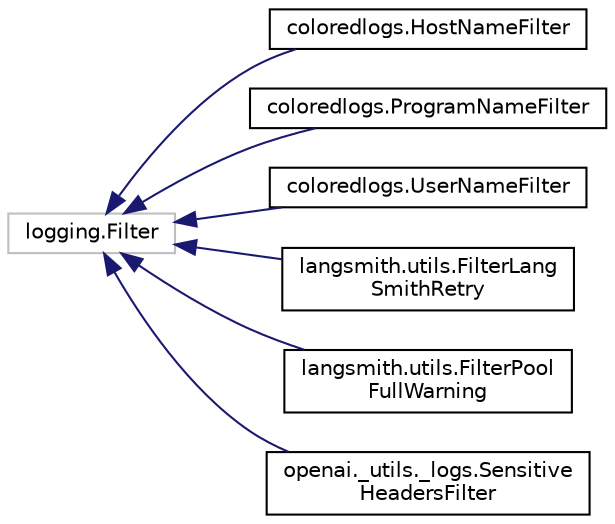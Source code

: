 digraph "Graphical Class Hierarchy"
{
 // LATEX_PDF_SIZE
  edge [fontname="Helvetica",fontsize="10",labelfontname="Helvetica",labelfontsize="10"];
  node [fontname="Helvetica",fontsize="10",shape=record];
  rankdir="LR";
  Node6020 [label="logging.Filter",height=0.2,width=0.4,color="grey75", fillcolor="white", style="filled",tooltip=" "];
  Node6020 -> Node0 [dir="back",color="midnightblue",fontsize="10",style="solid",fontname="Helvetica"];
  Node0 [label="coloredlogs.HostNameFilter",height=0.2,width=0.4,color="black", fillcolor="white", style="filled",URL="$classcoloredlogs_1_1HostNameFilter.html",tooltip=" "];
  Node6020 -> Node6022 [dir="back",color="midnightblue",fontsize="10",style="solid",fontname="Helvetica"];
  Node6022 [label="coloredlogs.ProgramNameFilter",height=0.2,width=0.4,color="black", fillcolor="white", style="filled",URL="$classcoloredlogs_1_1ProgramNameFilter.html",tooltip=" "];
  Node6020 -> Node6023 [dir="back",color="midnightblue",fontsize="10",style="solid",fontname="Helvetica"];
  Node6023 [label="coloredlogs.UserNameFilter",height=0.2,width=0.4,color="black", fillcolor="white", style="filled",URL="$classcoloredlogs_1_1UserNameFilter.html",tooltip=" "];
  Node6020 -> Node6024 [dir="back",color="midnightblue",fontsize="10",style="solid",fontname="Helvetica"];
  Node6024 [label="langsmith.utils.FilterLang\lSmithRetry",height=0.2,width=0.4,color="black", fillcolor="white", style="filled",URL="$classlangsmith_1_1utils_1_1FilterLangSmithRetry.html",tooltip=" "];
  Node6020 -> Node6025 [dir="back",color="midnightblue",fontsize="10",style="solid",fontname="Helvetica"];
  Node6025 [label="langsmith.utils.FilterPool\lFullWarning",height=0.2,width=0.4,color="black", fillcolor="white", style="filled",URL="$classlangsmith_1_1utils_1_1FilterPoolFullWarning.html",tooltip=" "];
  Node6020 -> Node6026 [dir="back",color="midnightblue",fontsize="10",style="solid",fontname="Helvetica"];
  Node6026 [label="openai._utils._logs.Sensitive\lHeadersFilter",height=0.2,width=0.4,color="black", fillcolor="white", style="filled",URL="$classopenai_1_1__utils_1_1__logs_1_1SensitiveHeadersFilter.html",tooltip=" "];
}
